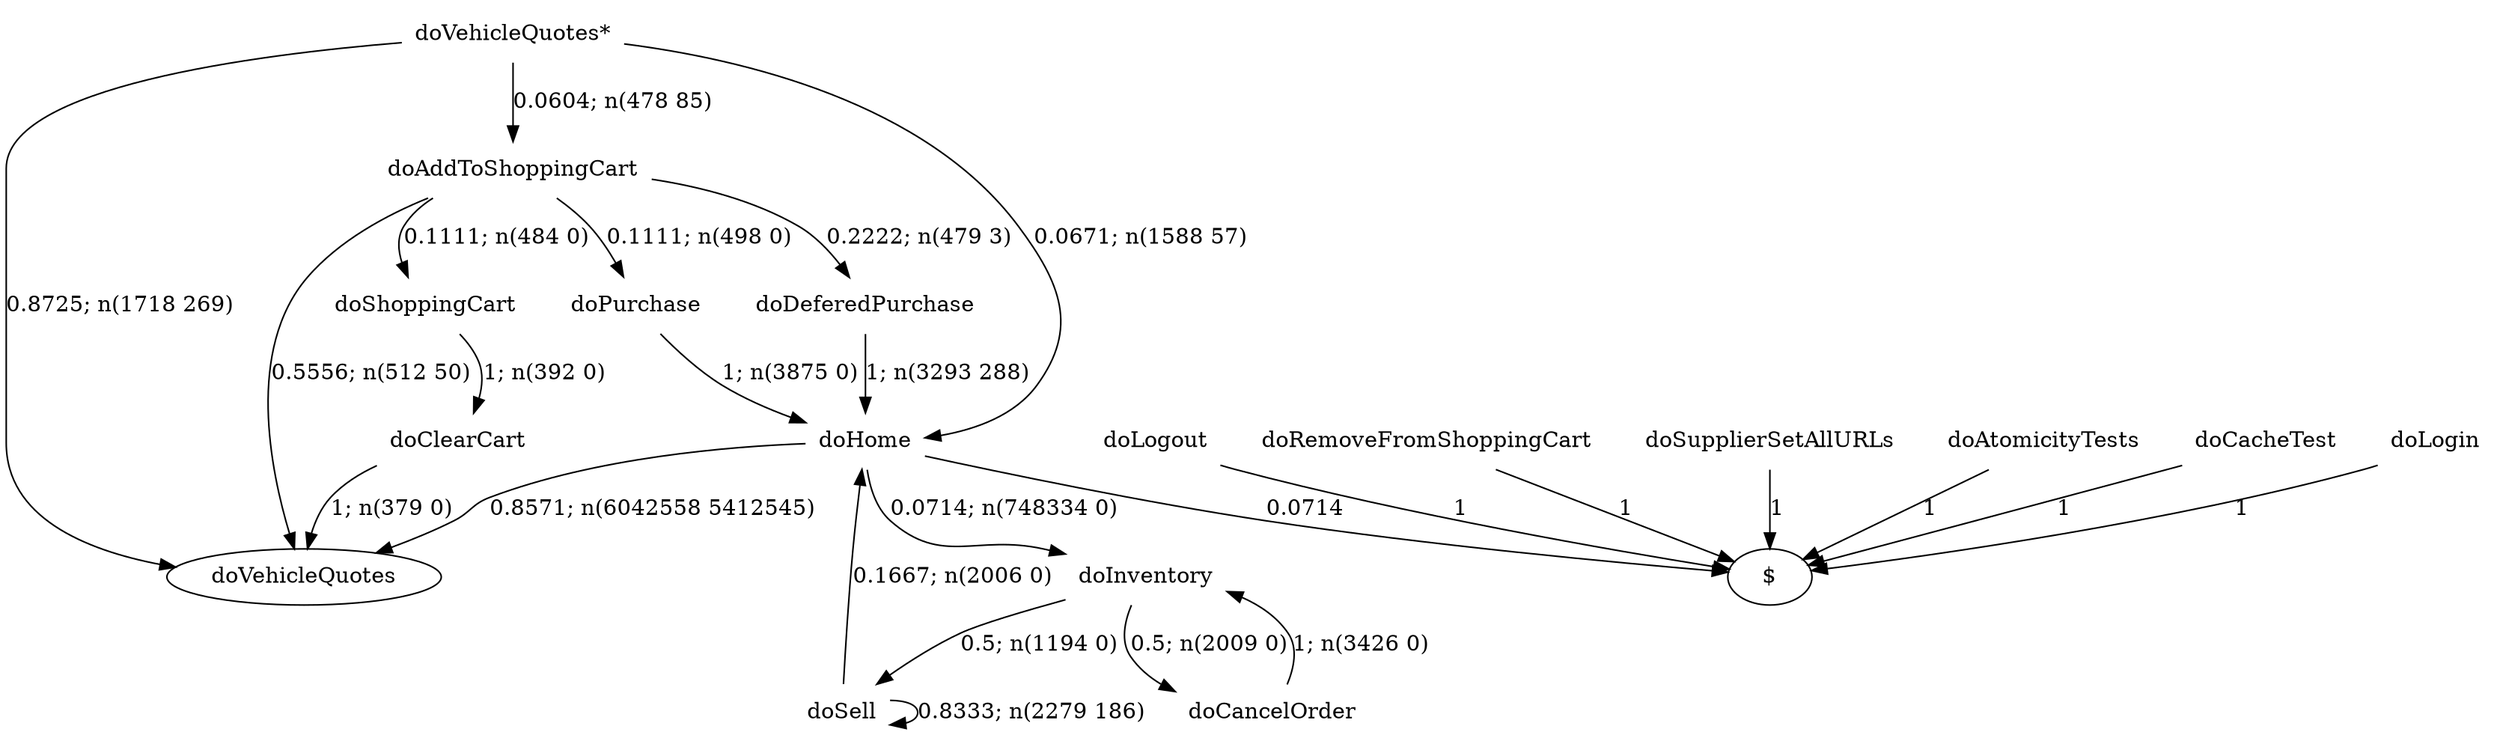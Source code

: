 digraph G {"doVehicleQuotes*" [label="doVehicleQuotes*",shape=none];"doSupplierSetAllURLs" [label="doSupplierSetAllURLs",shape=none];"doAtomicityTests" [label="doAtomicityTests",shape=none];"doCacheTest" [label="doCacheTest",shape=none];"doLogin" [label="doLogin",shape=none];"doAddToShoppingCart" [label="doAddToShoppingCart",shape=none];"doDeferedPurchase" [label="doDeferedPurchase",shape=none];"doHome" [label="doHome",shape=none];"doShoppingCart" [label="doShoppingCart",shape=none];"doClearCart" [label="doClearCart",shape=none];"doPurchase" [label="doPurchase",shape=none];"doInventory" [label="doInventory",shape=none];"doSell" [label="doSell",shape=none];"doLogout" [label="doLogout",shape=none];"doCancelOrder" [label="doCancelOrder",shape=none];"doRemoveFromShoppingCart" [label="doRemoveFromShoppingCart",shape=none];"doVehicleQuotes*"->"doVehicleQuotes" [style=solid,label="0.8725; n(1718 269)"];"doVehicleQuotes*"->"doAddToShoppingCart" [style=solid,label="0.0604; n(478 85)"];"doVehicleQuotes*"->"doHome" [style=solid,label="0.0671; n(1588 57)"];"doSupplierSetAllURLs"->"$" [style=solid,label="1"];"doAtomicityTests"->"$" [style=solid,label="1"];"doCacheTest"->"$" [style=solid,label="1"];"doLogin"->"$" [style=solid,label="1"];"doAddToShoppingCart"->"doVehicleQuotes" [style=solid,label="0.5556; n(512 50)"];"doAddToShoppingCart"->"doDeferedPurchase" [style=solid,label="0.2222; n(479 3)"];"doAddToShoppingCart"->"doShoppingCart" [style=solid,label="0.1111; n(484 0)"];"doAddToShoppingCart"->"doPurchase" [style=solid,label="0.1111; n(498 0)"];"doDeferedPurchase"->"doHome" [style=solid,label="1; n(3293 288)"];"doHome"->"doVehicleQuotes" [style=solid,label="0.8571; n(6042558 5412545)"];"doHome"->"doInventory" [style=solid,label="0.0714; n(748334 0)"];"doHome"->"$" [style=solid,label="0.0714"];"doShoppingCart"->"doClearCart" [style=solid,label="1; n(392 0)"];"doClearCart"->"doVehicleQuotes" [style=solid,label="1; n(379 0)"];"doPurchase"->"doHome" [style=solid,label="1; n(3875 0)"];"doInventory"->"doSell" [style=solid,label="0.5; n(1194 0)"];"doInventory"->"doCancelOrder" [style=solid,label="0.5; n(2009 0)"];"doSell"->"doHome" [style=solid,label="0.1667; n(2006 0)"];"doSell"->"doSell" [style=solid,label="0.8333; n(2279 186)"];"doLogout"->"$" [style=solid,label="1"];"doCancelOrder"->"doInventory" [style=solid,label="1; n(3426 0)"];"doRemoveFromShoppingCart"->"$" [style=solid,label="1"];}